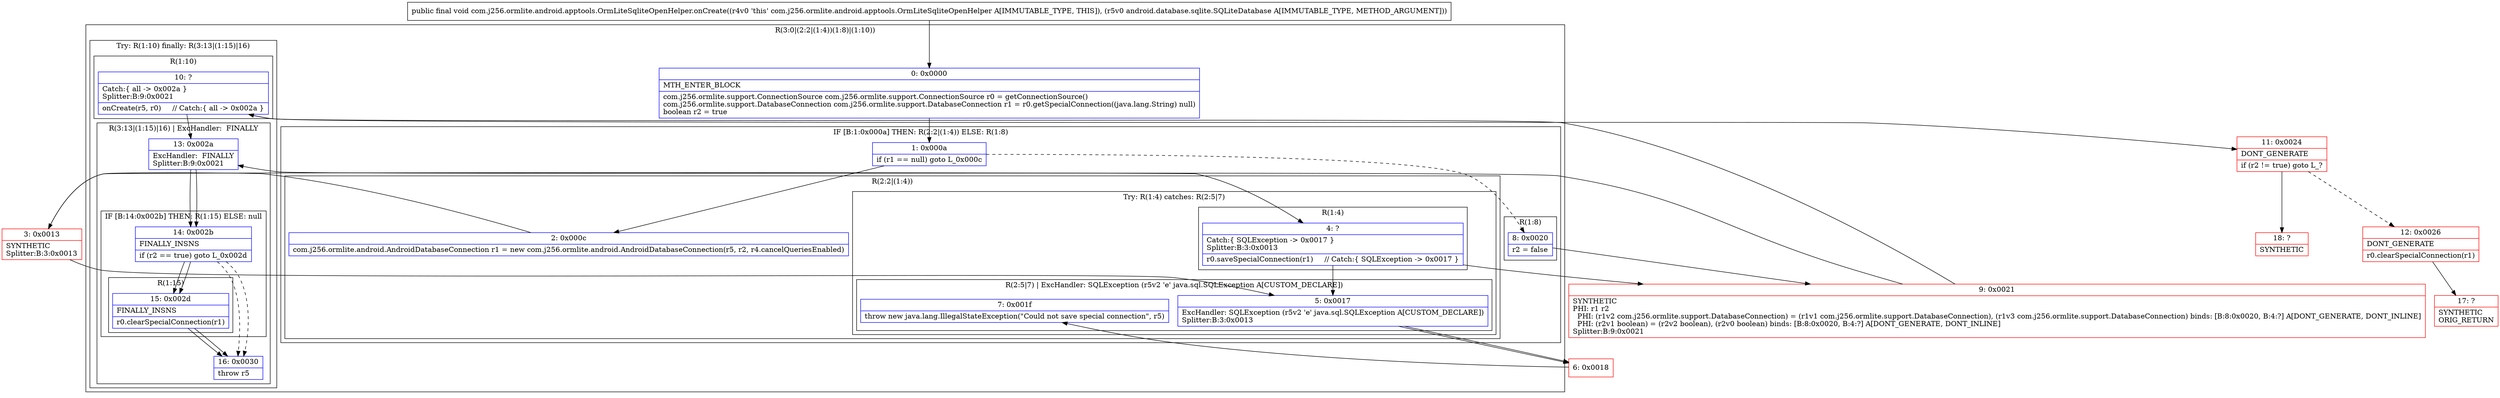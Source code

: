 digraph "CFG forcom.j256.ormlite.android.apptools.OrmLiteSqliteOpenHelper.onCreate(Landroid\/database\/sqlite\/SQLiteDatabase;)V" {
subgraph cluster_Region_420635809 {
label = "R(3:0|(2:2|(1:4))(1:8)|(1:10))";
node [shape=record,color=blue];
Node_0 [shape=record,label="{0\:\ 0x0000|MTH_ENTER_BLOCK\l|com.j256.ormlite.support.ConnectionSource com.j256.ormlite.support.ConnectionSource r0 = getConnectionSource()\lcom.j256.ormlite.support.DatabaseConnection com.j256.ormlite.support.DatabaseConnection r1 = r0.getSpecialConnection((java.lang.String) null)\lboolean r2 = true\l}"];
subgraph cluster_IfRegion_1334240207 {
label = "IF [B:1:0x000a] THEN: R(2:2|(1:4)) ELSE: R(1:8)";
node [shape=record,color=blue];
Node_1 [shape=record,label="{1\:\ 0x000a|if (r1 == null) goto L_0x000c\l}"];
subgraph cluster_Region_1208989169 {
label = "R(2:2|(1:4))";
node [shape=record,color=blue];
Node_2 [shape=record,label="{2\:\ 0x000c|com.j256.ormlite.android.AndroidDatabaseConnection r1 = new com.j256.ormlite.android.AndroidDatabaseConnection(r5, r2, r4.cancelQueriesEnabled)\l}"];
subgraph cluster_TryCatchRegion_1000320666 {
label = "Try: R(1:4) catches: R(2:5|7)";
node [shape=record,color=blue];
subgraph cluster_Region_176267758 {
label = "R(1:4)";
node [shape=record,color=blue];
Node_4 [shape=record,label="{4\:\ ?|Catch:\{ SQLException \-\> 0x0017 \}\lSplitter:B:3:0x0013\l|r0.saveSpecialConnection(r1)     \/\/ Catch:\{ SQLException \-\> 0x0017 \}\l}"];
}
subgraph cluster_Region_2047925160 {
label = "R(2:5|7) | ExcHandler: SQLException (r5v2 'e' java.sql.SQLException A[CUSTOM_DECLARE])\l";
node [shape=record,color=blue];
Node_5 [shape=record,label="{5\:\ 0x0017|ExcHandler: SQLException (r5v2 'e' java.sql.SQLException A[CUSTOM_DECLARE])\lSplitter:B:3:0x0013\l}"];
Node_7 [shape=record,label="{7\:\ 0x001f|throw new java.lang.IllegalStateException(\"Could not save special connection\", r5)\l}"];
}
}
}
subgraph cluster_Region_791640298 {
label = "R(1:8)";
node [shape=record,color=blue];
Node_8 [shape=record,label="{8\:\ 0x0020|r2 = false\l}"];
}
}
subgraph cluster_TryCatchRegion_2116590899 {
label = "Try: R(1:10) finally: R(3:13|(1:15)|16)";
node [shape=record,color=blue];
subgraph cluster_Region_1829874446 {
label = "R(1:10)";
node [shape=record,color=blue];
Node_10 [shape=record,label="{10\:\ ?|Catch:\{ all \-\> 0x002a \}\lSplitter:B:9:0x0021\l|onCreate(r5, r0)     \/\/ Catch:\{ all \-\> 0x002a \}\l}"];
}
subgraph cluster_Region_478772518 {
label = "R(3:13|(1:15)|16) | ExcHandler:  FINALLY\l";
node [shape=record,color=blue];
Node_13 [shape=record,label="{13\:\ 0x002a|ExcHandler:  FINALLY\lSplitter:B:9:0x0021\l}"];
subgraph cluster_IfRegion_2063292995 {
label = "IF [B:14:0x002b] THEN: R(1:15) ELSE: null";
node [shape=record,color=blue];
Node_14 [shape=record,label="{14\:\ 0x002b|FINALLY_INSNS\l|if (r2 == true) goto L_0x002d\l}"];
subgraph cluster_Region_1110632058 {
label = "R(1:15)";
node [shape=record,color=blue];
Node_15 [shape=record,label="{15\:\ 0x002d|FINALLY_INSNS\l|r0.clearSpecialConnection(r1)\l}"];
}
}
Node_16 [shape=record,label="{16\:\ 0x0030|throw r5\l}"];
}
}
}
subgraph cluster_Region_2047925160 {
label = "R(2:5|7) | ExcHandler: SQLException (r5v2 'e' java.sql.SQLException A[CUSTOM_DECLARE])\l";
node [shape=record,color=blue];
Node_5 [shape=record,label="{5\:\ 0x0017|ExcHandler: SQLException (r5v2 'e' java.sql.SQLException A[CUSTOM_DECLARE])\lSplitter:B:3:0x0013\l}"];
Node_7 [shape=record,label="{7\:\ 0x001f|throw new java.lang.IllegalStateException(\"Could not save special connection\", r5)\l}"];
}
subgraph cluster_Region_478772518 {
label = "R(3:13|(1:15)|16) | ExcHandler:  FINALLY\l";
node [shape=record,color=blue];
Node_13 [shape=record,label="{13\:\ 0x002a|ExcHandler:  FINALLY\lSplitter:B:9:0x0021\l}"];
subgraph cluster_IfRegion_2063292995 {
label = "IF [B:14:0x002b] THEN: R(1:15) ELSE: null";
node [shape=record,color=blue];
Node_14 [shape=record,label="{14\:\ 0x002b|FINALLY_INSNS\l|if (r2 == true) goto L_0x002d\l}"];
subgraph cluster_Region_1110632058 {
label = "R(1:15)";
node [shape=record,color=blue];
Node_15 [shape=record,label="{15\:\ 0x002d|FINALLY_INSNS\l|r0.clearSpecialConnection(r1)\l}"];
}
}
Node_16 [shape=record,label="{16\:\ 0x0030|throw r5\l}"];
}
Node_3 [shape=record,color=red,label="{3\:\ 0x0013|SYNTHETIC\lSplitter:B:3:0x0013\l}"];
Node_6 [shape=record,color=red,label="{6\:\ 0x0018}"];
Node_9 [shape=record,color=red,label="{9\:\ 0x0021|SYNTHETIC\lPHI: r1 r2 \l  PHI: (r1v2 com.j256.ormlite.support.DatabaseConnection) = (r1v1 com.j256.ormlite.support.DatabaseConnection), (r1v3 com.j256.ormlite.support.DatabaseConnection) binds: [B:8:0x0020, B:4:?] A[DONT_GENERATE, DONT_INLINE]\l  PHI: (r2v1 boolean) = (r2v2 boolean), (r2v0 boolean) binds: [B:8:0x0020, B:4:?] A[DONT_GENERATE, DONT_INLINE]\lSplitter:B:9:0x0021\l}"];
Node_11 [shape=record,color=red,label="{11\:\ 0x0024|DONT_GENERATE\l|if (r2 != true) goto L_?\l}"];
Node_12 [shape=record,color=red,label="{12\:\ 0x0026|DONT_GENERATE\l|r0.clearSpecialConnection(r1)\l}"];
Node_17 [shape=record,color=red,label="{17\:\ ?|SYNTHETIC\lORIG_RETURN\l}"];
Node_18 [shape=record,color=red,label="{18\:\ ?|SYNTHETIC\l}"];
MethodNode[shape=record,label="{public final void com.j256.ormlite.android.apptools.OrmLiteSqliteOpenHelper.onCreate((r4v0 'this' com.j256.ormlite.android.apptools.OrmLiteSqliteOpenHelper A[IMMUTABLE_TYPE, THIS]), (r5v0 android.database.sqlite.SQLiteDatabase A[IMMUTABLE_TYPE, METHOD_ARGUMENT])) }"];
MethodNode -> Node_0;
Node_0 -> Node_1;
Node_1 -> Node_2;
Node_1 -> Node_8[style=dashed];
Node_2 -> Node_3;
Node_4 -> Node_5;
Node_4 -> Node_9;
Node_5 -> Node_6;
Node_8 -> Node_9;
Node_10 -> Node_11;
Node_10 -> Node_13;
Node_13 -> Node_14;
Node_14 -> Node_15;
Node_14 -> Node_16[style=dashed];
Node_15 -> Node_16;
Node_5 -> Node_6;
Node_13 -> Node_14;
Node_14 -> Node_15;
Node_14 -> Node_16[style=dashed];
Node_15 -> Node_16;
Node_3 -> Node_4;
Node_3 -> Node_5;
Node_6 -> Node_7;
Node_9 -> Node_10;
Node_9 -> Node_13;
Node_11 -> Node_12[style=dashed];
Node_11 -> Node_18;
Node_12 -> Node_17;
}

